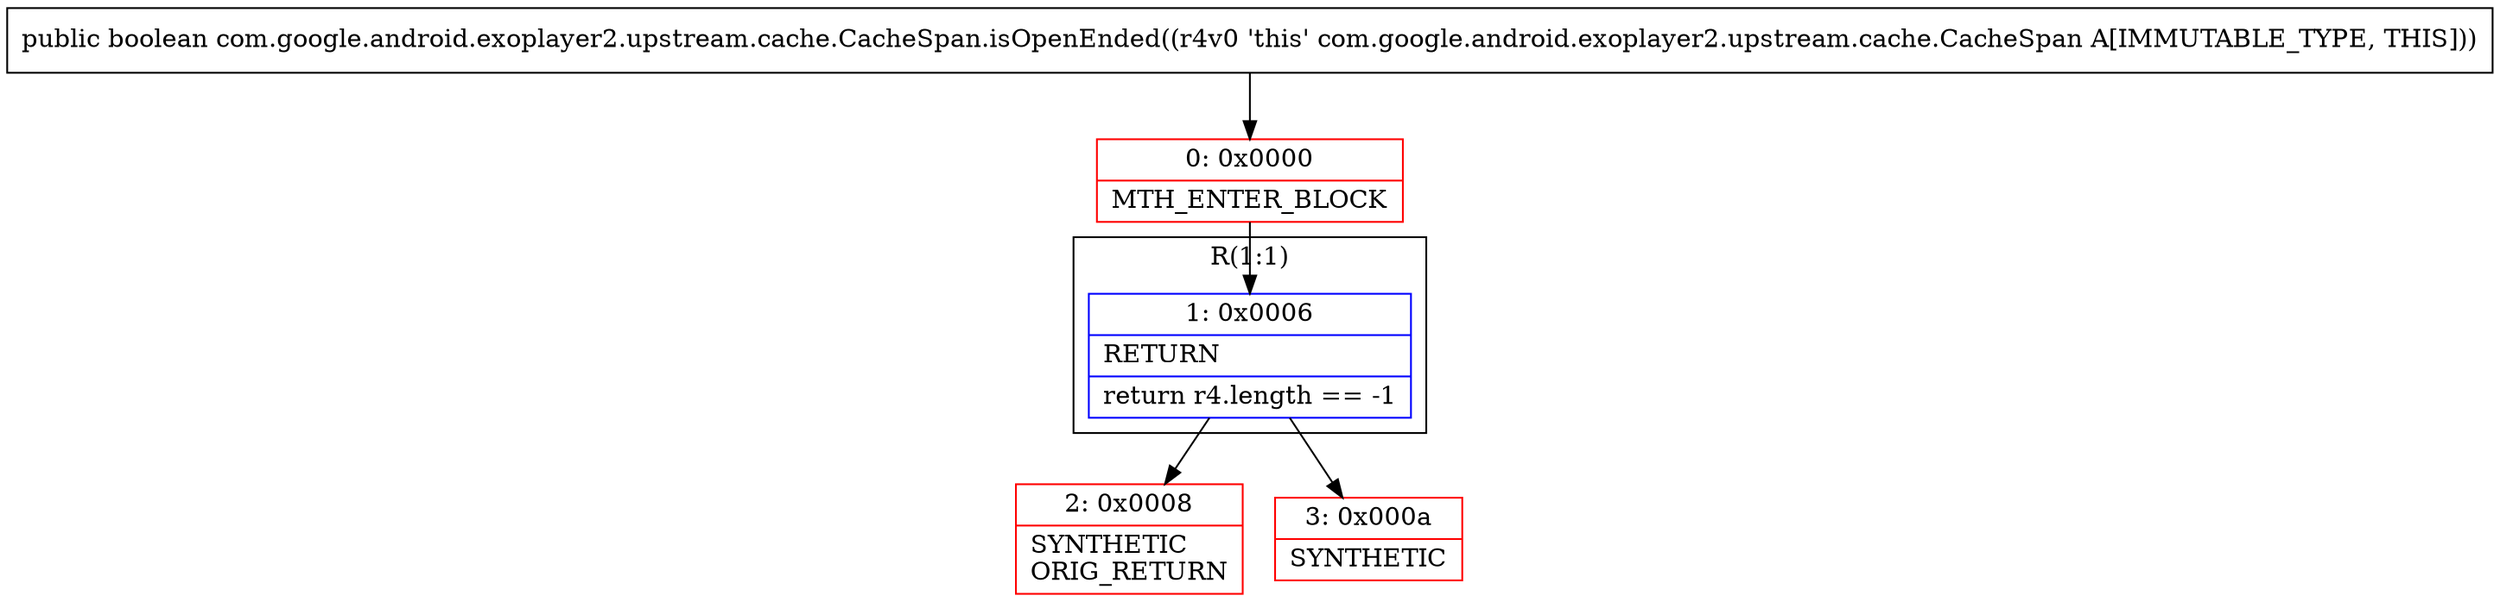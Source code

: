 digraph "CFG forcom.google.android.exoplayer2.upstream.cache.CacheSpan.isOpenEnded()Z" {
subgraph cluster_Region_1072683147 {
label = "R(1:1)";
node [shape=record,color=blue];
Node_1 [shape=record,label="{1\:\ 0x0006|RETURN\l|return r4.length == \-1\l}"];
}
Node_0 [shape=record,color=red,label="{0\:\ 0x0000|MTH_ENTER_BLOCK\l}"];
Node_2 [shape=record,color=red,label="{2\:\ 0x0008|SYNTHETIC\lORIG_RETURN\l}"];
Node_3 [shape=record,color=red,label="{3\:\ 0x000a|SYNTHETIC\l}"];
MethodNode[shape=record,label="{public boolean com.google.android.exoplayer2.upstream.cache.CacheSpan.isOpenEnded((r4v0 'this' com.google.android.exoplayer2.upstream.cache.CacheSpan A[IMMUTABLE_TYPE, THIS])) }"];
MethodNode -> Node_0;
Node_1 -> Node_2;
Node_1 -> Node_3;
Node_0 -> Node_1;
}

